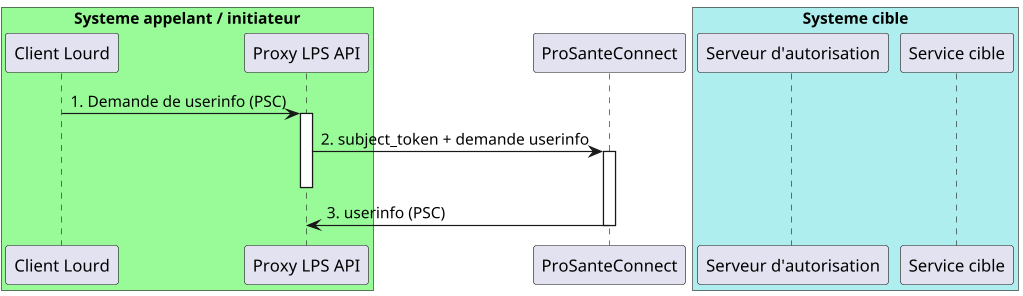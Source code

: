 @startuml
scale 1024*768

box  "Systeme appelant / initiateur" #palegreen
participant "Client Lourd" as n
participant "Proxy LPS API" as proxyl
end box

participant "ProSanteConnect" as psc

box "Systeme cible" #paleturquoise
participant "Serveur d'autorisation" as AS
participant "Service cible" as API
end box

n->proxyl:1. Demande de userinfo (PSC)
	activate proxyl
proxyl->psc:2. subject_token + demande userinfo
	activate psc
    deactivate proxyl
psc->proxyl:3. userinfo (PSC)

	deactivate psc
	
@enduml